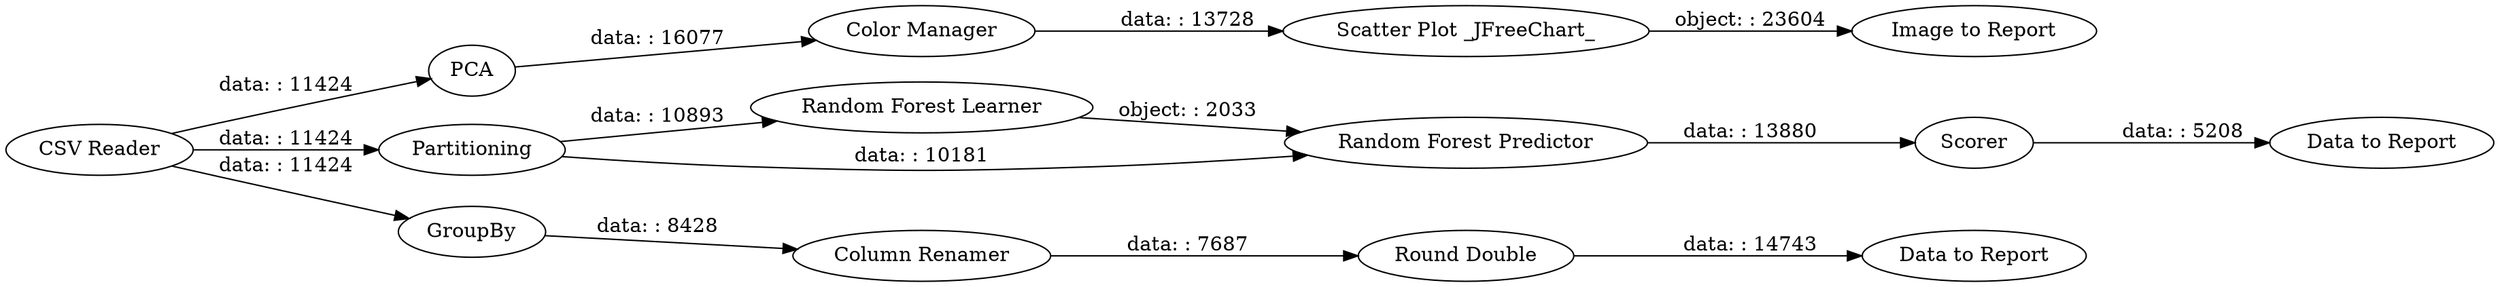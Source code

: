 digraph {
	"-4138824841653111225_20" [label="Column Renamer"]
	"-4138824841653111225_13" [label=PCA]
	"-4138824841653111225_17" [label="Scatter Plot _JFreeChart_"]
	"-4138824841653111225_21" [label="Round Double"]
	"-4138824841653111225_8" [label="Random Forest Learner"]
	"-4138824841653111225_5" [label=Partitioning]
	"-4138824841653111225_12" [label="Image to Report"]
	"-4138824841653111225_15" [label="Color Manager"]
	"-4138824841653111225_9" [label="Random Forest Predictor"]
	"-4138824841653111225_18" [label="Data to Report"]
	"-4138824841653111225_11" [label="Data to Report"]
	"-4138824841653111225_1" [label="CSV Reader"]
	"-4138824841653111225_10" [label=Scorer]
	"-4138824841653111225_19" [label=GroupBy]
	"-4138824841653111225_5" -> "-4138824841653111225_8" [label="data: : 10893"]
	"-4138824841653111225_13" -> "-4138824841653111225_15" [label="data: : 16077"]
	"-4138824841653111225_1" -> "-4138824841653111225_19" [label="data: : 11424"]
	"-4138824841653111225_1" -> "-4138824841653111225_5" [label="data: : 11424"]
	"-4138824841653111225_1" -> "-4138824841653111225_13" [label="data: : 11424"]
	"-4138824841653111225_15" -> "-4138824841653111225_17" [label="data: : 13728"]
	"-4138824841653111225_19" -> "-4138824841653111225_20" [label="data: : 8428"]
	"-4138824841653111225_21" -> "-4138824841653111225_11" [label="data: : 14743"]
	"-4138824841653111225_8" -> "-4138824841653111225_9" [label="object: : 2033"]
	"-4138824841653111225_17" -> "-4138824841653111225_12" [label="object: : 23604"]
	"-4138824841653111225_5" -> "-4138824841653111225_9" [label="data: : 10181"]
	"-4138824841653111225_10" -> "-4138824841653111225_18" [label="data: : 5208"]
	"-4138824841653111225_20" -> "-4138824841653111225_21" [label="data: : 7687"]
	"-4138824841653111225_9" -> "-4138824841653111225_10" [label="data: : 13880"]
	rankdir=LR
}
